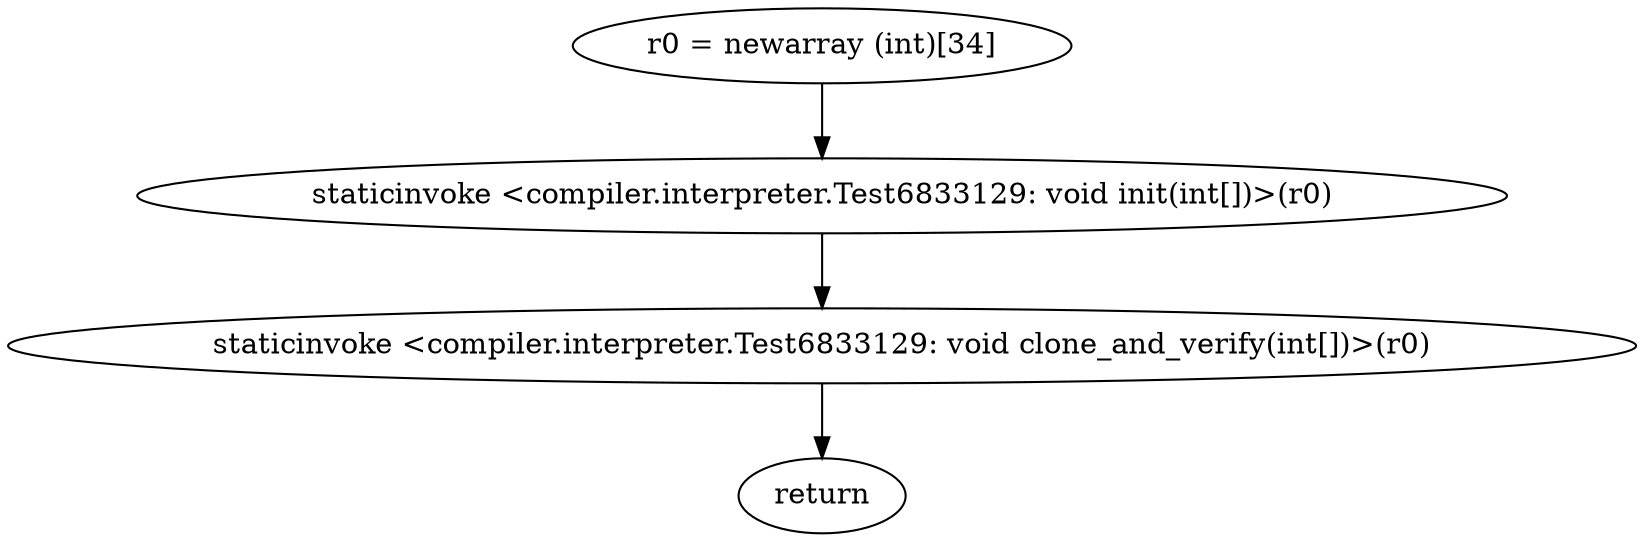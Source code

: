 digraph "unitGraph" {
    "r0 = newarray (int)[34]"
    "staticinvoke <compiler.interpreter.Test6833129: void init(int[])>(r0)"
    "staticinvoke <compiler.interpreter.Test6833129: void clone_and_verify(int[])>(r0)"
    "return"
    "r0 = newarray (int)[34]"->"staticinvoke <compiler.interpreter.Test6833129: void init(int[])>(r0)";
    "staticinvoke <compiler.interpreter.Test6833129: void init(int[])>(r0)"->"staticinvoke <compiler.interpreter.Test6833129: void clone_and_verify(int[])>(r0)";
    "staticinvoke <compiler.interpreter.Test6833129: void clone_and_verify(int[])>(r0)"->"return";
}

